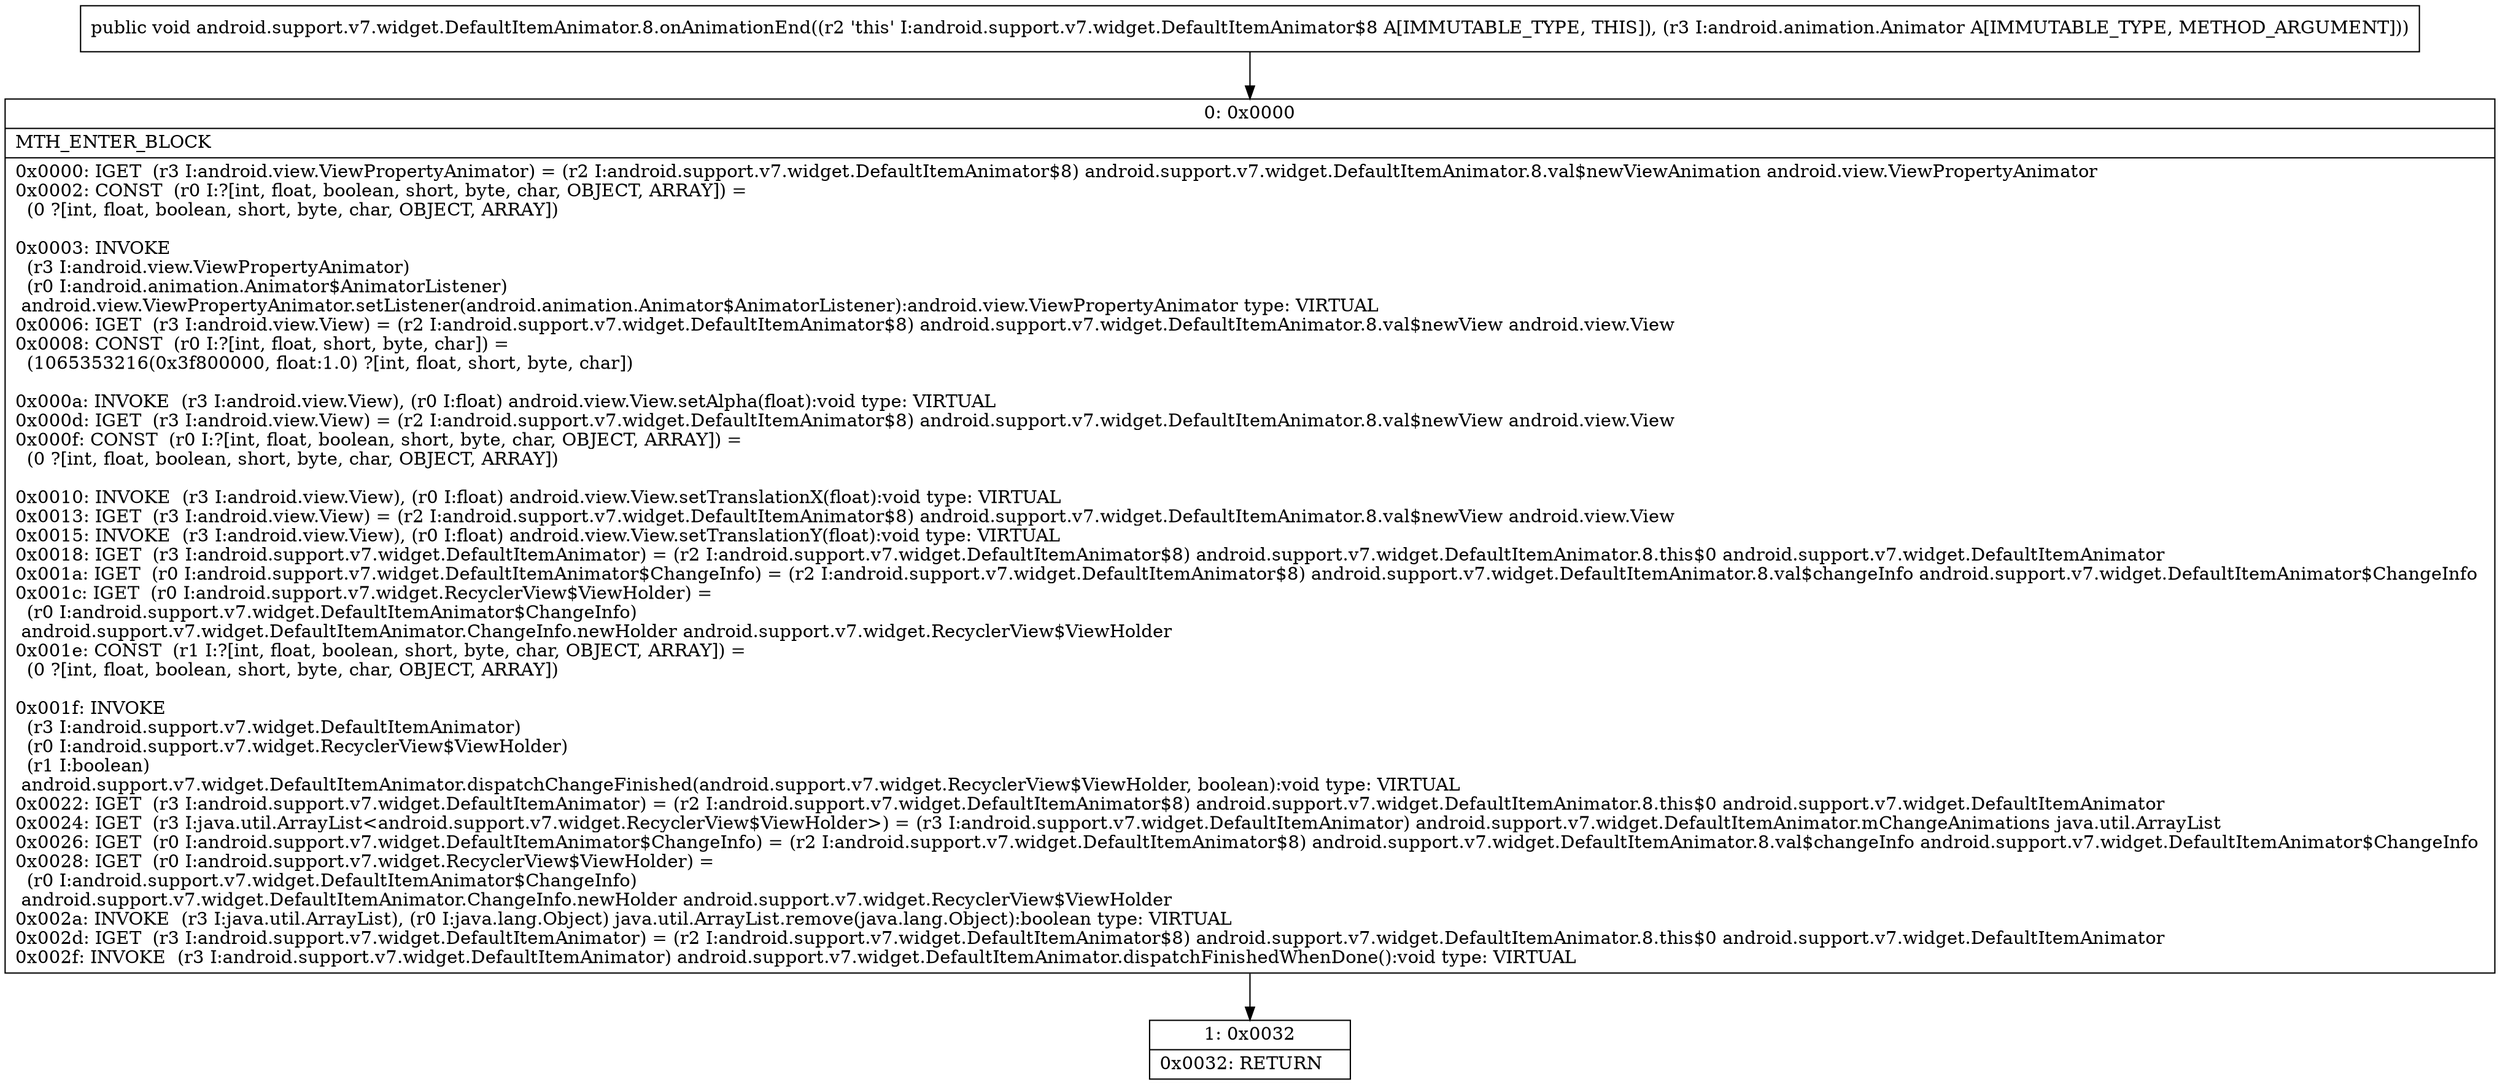 digraph "CFG forandroid.support.v7.widget.DefaultItemAnimator.8.onAnimationEnd(Landroid\/animation\/Animator;)V" {
Node_0 [shape=record,label="{0\:\ 0x0000|MTH_ENTER_BLOCK\l|0x0000: IGET  (r3 I:android.view.ViewPropertyAnimator) = (r2 I:android.support.v7.widget.DefaultItemAnimator$8) android.support.v7.widget.DefaultItemAnimator.8.val$newViewAnimation android.view.ViewPropertyAnimator \l0x0002: CONST  (r0 I:?[int, float, boolean, short, byte, char, OBJECT, ARRAY]) = \l  (0 ?[int, float, boolean, short, byte, char, OBJECT, ARRAY])\l \l0x0003: INVOKE  \l  (r3 I:android.view.ViewPropertyAnimator)\l  (r0 I:android.animation.Animator$AnimatorListener)\l android.view.ViewPropertyAnimator.setListener(android.animation.Animator$AnimatorListener):android.view.ViewPropertyAnimator type: VIRTUAL \l0x0006: IGET  (r3 I:android.view.View) = (r2 I:android.support.v7.widget.DefaultItemAnimator$8) android.support.v7.widget.DefaultItemAnimator.8.val$newView android.view.View \l0x0008: CONST  (r0 I:?[int, float, short, byte, char]) = \l  (1065353216(0x3f800000, float:1.0) ?[int, float, short, byte, char])\l \l0x000a: INVOKE  (r3 I:android.view.View), (r0 I:float) android.view.View.setAlpha(float):void type: VIRTUAL \l0x000d: IGET  (r3 I:android.view.View) = (r2 I:android.support.v7.widget.DefaultItemAnimator$8) android.support.v7.widget.DefaultItemAnimator.8.val$newView android.view.View \l0x000f: CONST  (r0 I:?[int, float, boolean, short, byte, char, OBJECT, ARRAY]) = \l  (0 ?[int, float, boolean, short, byte, char, OBJECT, ARRAY])\l \l0x0010: INVOKE  (r3 I:android.view.View), (r0 I:float) android.view.View.setTranslationX(float):void type: VIRTUAL \l0x0013: IGET  (r3 I:android.view.View) = (r2 I:android.support.v7.widget.DefaultItemAnimator$8) android.support.v7.widget.DefaultItemAnimator.8.val$newView android.view.View \l0x0015: INVOKE  (r3 I:android.view.View), (r0 I:float) android.view.View.setTranslationY(float):void type: VIRTUAL \l0x0018: IGET  (r3 I:android.support.v7.widget.DefaultItemAnimator) = (r2 I:android.support.v7.widget.DefaultItemAnimator$8) android.support.v7.widget.DefaultItemAnimator.8.this$0 android.support.v7.widget.DefaultItemAnimator \l0x001a: IGET  (r0 I:android.support.v7.widget.DefaultItemAnimator$ChangeInfo) = (r2 I:android.support.v7.widget.DefaultItemAnimator$8) android.support.v7.widget.DefaultItemAnimator.8.val$changeInfo android.support.v7.widget.DefaultItemAnimator$ChangeInfo \l0x001c: IGET  (r0 I:android.support.v7.widget.RecyclerView$ViewHolder) = \l  (r0 I:android.support.v7.widget.DefaultItemAnimator$ChangeInfo)\l android.support.v7.widget.DefaultItemAnimator.ChangeInfo.newHolder android.support.v7.widget.RecyclerView$ViewHolder \l0x001e: CONST  (r1 I:?[int, float, boolean, short, byte, char, OBJECT, ARRAY]) = \l  (0 ?[int, float, boolean, short, byte, char, OBJECT, ARRAY])\l \l0x001f: INVOKE  \l  (r3 I:android.support.v7.widget.DefaultItemAnimator)\l  (r0 I:android.support.v7.widget.RecyclerView$ViewHolder)\l  (r1 I:boolean)\l android.support.v7.widget.DefaultItemAnimator.dispatchChangeFinished(android.support.v7.widget.RecyclerView$ViewHolder, boolean):void type: VIRTUAL \l0x0022: IGET  (r3 I:android.support.v7.widget.DefaultItemAnimator) = (r2 I:android.support.v7.widget.DefaultItemAnimator$8) android.support.v7.widget.DefaultItemAnimator.8.this$0 android.support.v7.widget.DefaultItemAnimator \l0x0024: IGET  (r3 I:java.util.ArrayList\<android.support.v7.widget.RecyclerView$ViewHolder\>) = (r3 I:android.support.v7.widget.DefaultItemAnimator) android.support.v7.widget.DefaultItemAnimator.mChangeAnimations java.util.ArrayList \l0x0026: IGET  (r0 I:android.support.v7.widget.DefaultItemAnimator$ChangeInfo) = (r2 I:android.support.v7.widget.DefaultItemAnimator$8) android.support.v7.widget.DefaultItemAnimator.8.val$changeInfo android.support.v7.widget.DefaultItemAnimator$ChangeInfo \l0x0028: IGET  (r0 I:android.support.v7.widget.RecyclerView$ViewHolder) = \l  (r0 I:android.support.v7.widget.DefaultItemAnimator$ChangeInfo)\l android.support.v7.widget.DefaultItemAnimator.ChangeInfo.newHolder android.support.v7.widget.RecyclerView$ViewHolder \l0x002a: INVOKE  (r3 I:java.util.ArrayList), (r0 I:java.lang.Object) java.util.ArrayList.remove(java.lang.Object):boolean type: VIRTUAL \l0x002d: IGET  (r3 I:android.support.v7.widget.DefaultItemAnimator) = (r2 I:android.support.v7.widget.DefaultItemAnimator$8) android.support.v7.widget.DefaultItemAnimator.8.this$0 android.support.v7.widget.DefaultItemAnimator \l0x002f: INVOKE  (r3 I:android.support.v7.widget.DefaultItemAnimator) android.support.v7.widget.DefaultItemAnimator.dispatchFinishedWhenDone():void type: VIRTUAL \l}"];
Node_1 [shape=record,label="{1\:\ 0x0032|0x0032: RETURN   \l}"];
MethodNode[shape=record,label="{public void android.support.v7.widget.DefaultItemAnimator.8.onAnimationEnd((r2 'this' I:android.support.v7.widget.DefaultItemAnimator$8 A[IMMUTABLE_TYPE, THIS]), (r3 I:android.animation.Animator A[IMMUTABLE_TYPE, METHOD_ARGUMENT])) }"];
MethodNode -> Node_0;
Node_0 -> Node_1;
}

